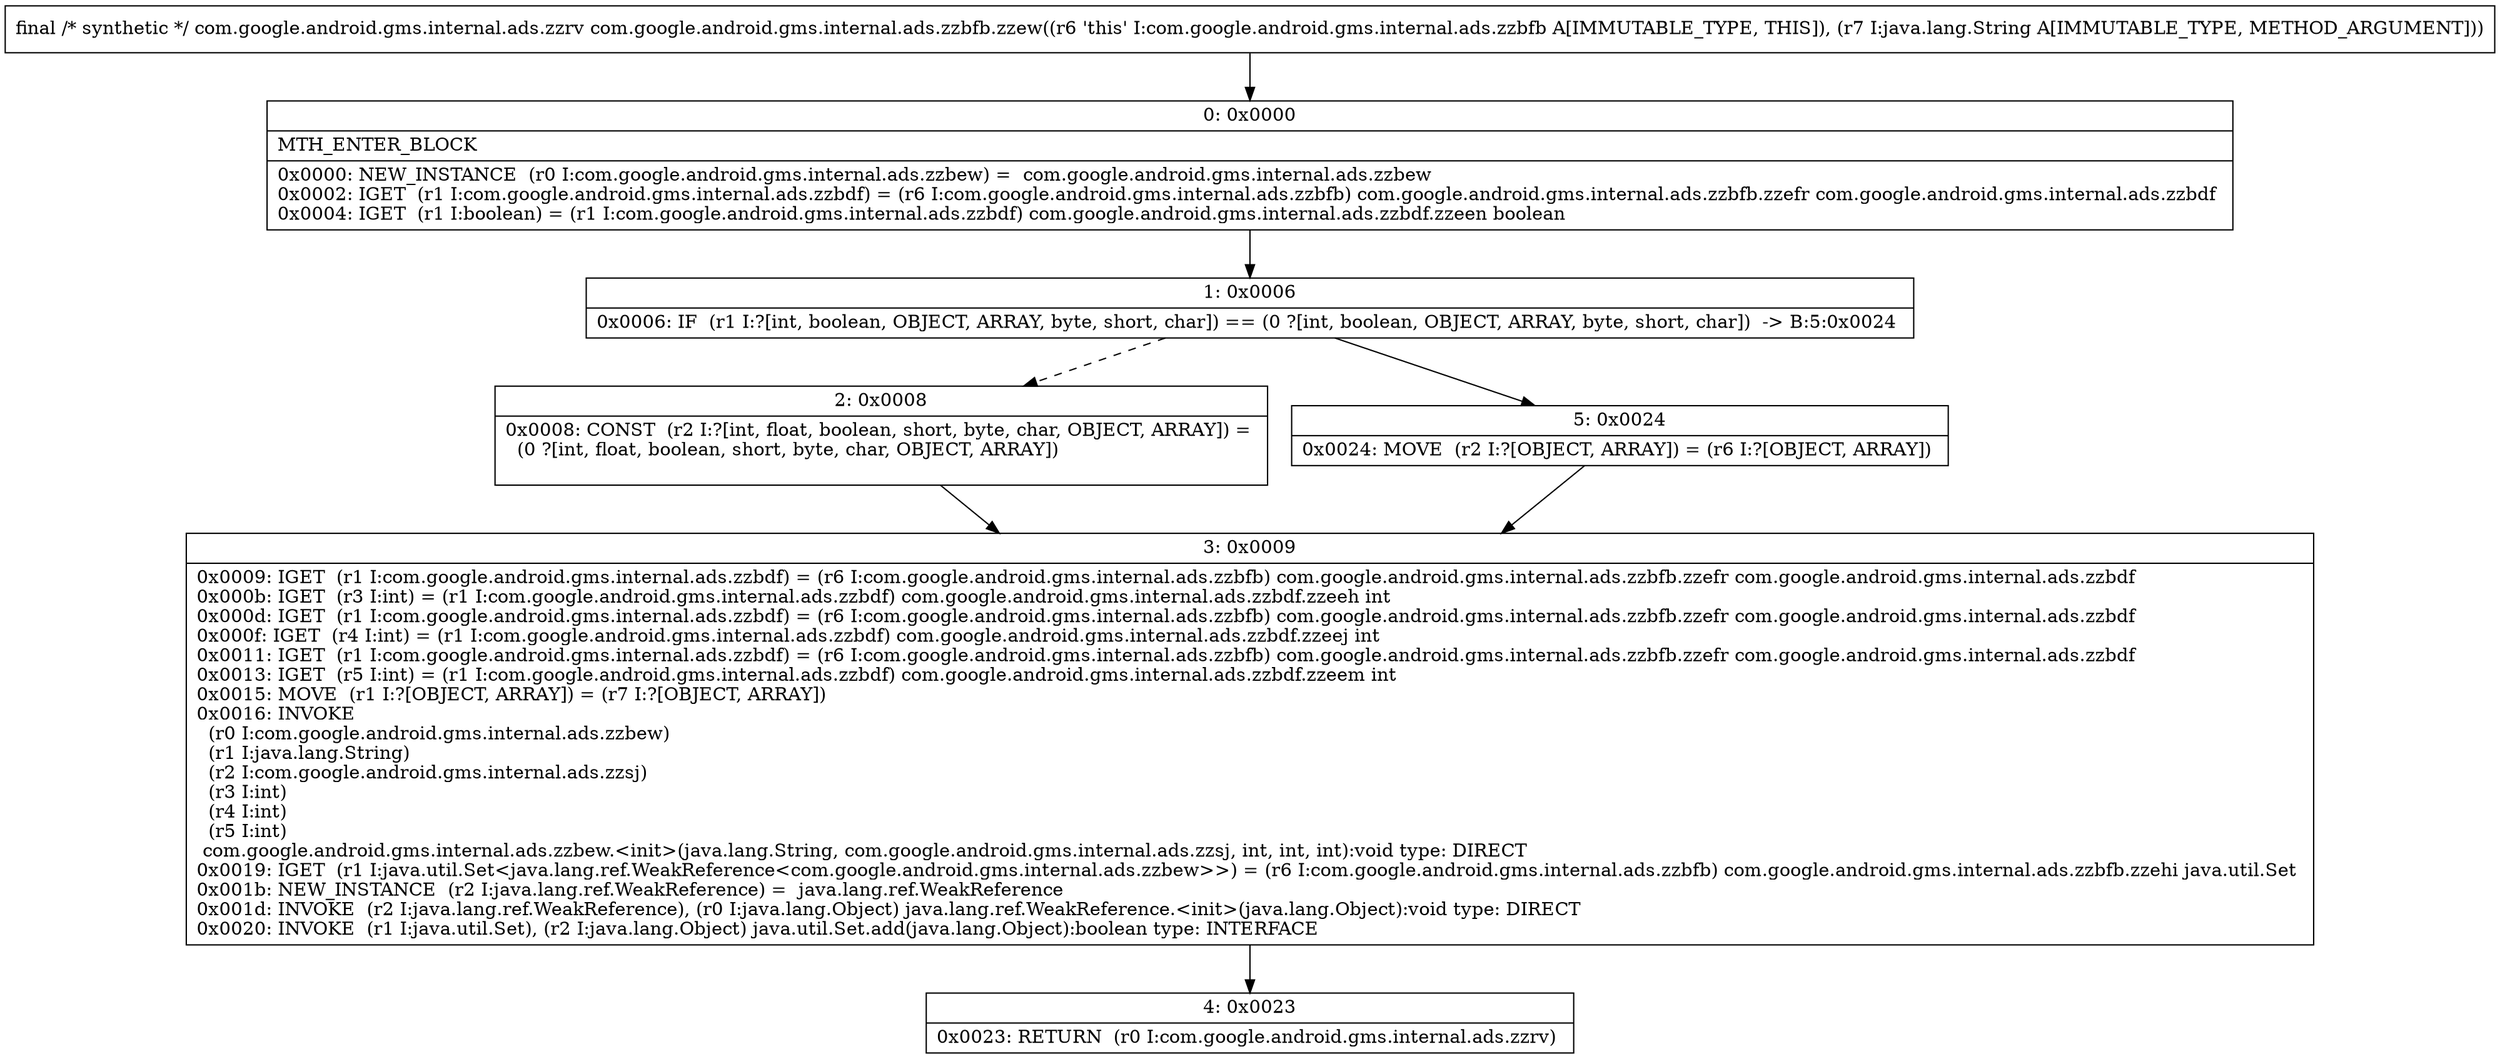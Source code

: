 digraph "CFG forcom.google.android.gms.internal.ads.zzbfb.zzew(Ljava\/lang\/String;)Lcom\/google\/android\/gms\/internal\/ads\/zzrv;" {
Node_0 [shape=record,label="{0\:\ 0x0000|MTH_ENTER_BLOCK\l|0x0000: NEW_INSTANCE  (r0 I:com.google.android.gms.internal.ads.zzbew) =  com.google.android.gms.internal.ads.zzbew \l0x0002: IGET  (r1 I:com.google.android.gms.internal.ads.zzbdf) = (r6 I:com.google.android.gms.internal.ads.zzbfb) com.google.android.gms.internal.ads.zzbfb.zzefr com.google.android.gms.internal.ads.zzbdf \l0x0004: IGET  (r1 I:boolean) = (r1 I:com.google.android.gms.internal.ads.zzbdf) com.google.android.gms.internal.ads.zzbdf.zzeen boolean \l}"];
Node_1 [shape=record,label="{1\:\ 0x0006|0x0006: IF  (r1 I:?[int, boolean, OBJECT, ARRAY, byte, short, char]) == (0 ?[int, boolean, OBJECT, ARRAY, byte, short, char])  \-\> B:5:0x0024 \l}"];
Node_2 [shape=record,label="{2\:\ 0x0008|0x0008: CONST  (r2 I:?[int, float, boolean, short, byte, char, OBJECT, ARRAY]) = \l  (0 ?[int, float, boolean, short, byte, char, OBJECT, ARRAY])\l \l}"];
Node_3 [shape=record,label="{3\:\ 0x0009|0x0009: IGET  (r1 I:com.google.android.gms.internal.ads.zzbdf) = (r6 I:com.google.android.gms.internal.ads.zzbfb) com.google.android.gms.internal.ads.zzbfb.zzefr com.google.android.gms.internal.ads.zzbdf \l0x000b: IGET  (r3 I:int) = (r1 I:com.google.android.gms.internal.ads.zzbdf) com.google.android.gms.internal.ads.zzbdf.zzeeh int \l0x000d: IGET  (r1 I:com.google.android.gms.internal.ads.zzbdf) = (r6 I:com.google.android.gms.internal.ads.zzbfb) com.google.android.gms.internal.ads.zzbfb.zzefr com.google.android.gms.internal.ads.zzbdf \l0x000f: IGET  (r4 I:int) = (r1 I:com.google.android.gms.internal.ads.zzbdf) com.google.android.gms.internal.ads.zzbdf.zzeej int \l0x0011: IGET  (r1 I:com.google.android.gms.internal.ads.zzbdf) = (r6 I:com.google.android.gms.internal.ads.zzbfb) com.google.android.gms.internal.ads.zzbfb.zzefr com.google.android.gms.internal.ads.zzbdf \l0x0013: IGET  (r5 I:int) = (r1 I:com.google.android.gms.internal.ads.zzbdf) com.google.android.gms.internal.ads.zzbdf.zzeem int \l0x0015: MOVE  (r1 I:?[OBJECT, ARRAY]) = (r7 I:?[OBJECT, ARRAY]) \l0x0016: INVOKE  \l  (r0 I:com.google.android.gms.internal.ads.zzbew)\l  (r1 I:java.lang.String)\l  (r2 I:com.google.android.gms.internal.ads.zzsj)\l  (r3 I:int)\l  (r4 I:int)\l  (r5 I:int)\l com.google.android.gms.internal.ads.zzbew.\<init\>(java.lang.String, com.google.android.gms.internal.ads.zzsj, int, int, int):void type: DIRECT \l0x0019: IGET  (r1 I:java.util.Set\<java.lang.ref.WeakReference\<com.google.android.gms.internal.ads.zzbew\>\>) = (r6 I:com.google.android.gms.internal.ads.zzbfb) com.google.android.gms.internal.ads.zzbfb.zzehi java.util.Set \l0x001b: NEW_INSTANCE  (r2 I:java.lang.ref.WeakReference) =  java.lang.ref.WeakReference \l0x001d: INVOKE  (r2 I:java.lang.ref.WeakReference), (r0 I:java.lang.Object) java.lang.ref.WeakReference.\<init\>(java.lang.Object):void type: DIRECT \l0x0020: INVOKE  (r1 I:java.util.Set), (r2 I:java.lang.Object) java.util.Set.add(java.lang.Object):boolean type: INTERFACE \l}"];
Node_4 [shape=record,label="{4\:\ 0x0023|0x0023: RETURN  (r0 I:com.google.android.gms.internal.ads.zzrv) \l}"];
Node_5 [shape=record,label="{5\:\ 0x0024|0x0024: MOVE  (r2 I:?[OBJECT, ARRAY]) = (r6 I:?[OBJECT, ARRAY]) \l}"];
MethodNode[shape=record,label="{final \/* synthetic *\/ com.google.android.gms.internal.ads.zzrv com.google.android.gms.internal.ads.zzbfb.zzew((r6 'this' I:com.google.android.gms.internal.ads.zzbfb A[IMMUTABLE_TYPE, THIS]), (r7 I:java.lang.String A[IMMUTABLE_TYPE, METHOD_ARGUMENT])) }"];
MethodNode -> Node_0;
Node_0 -> Node_1;
Node_1 -> Node_2[style=dashed];
Node_1 -> Node_5;
Node_2 -> Node_3;
Node_3 -> Node_4;
Node_5 -> Node_3;
}

